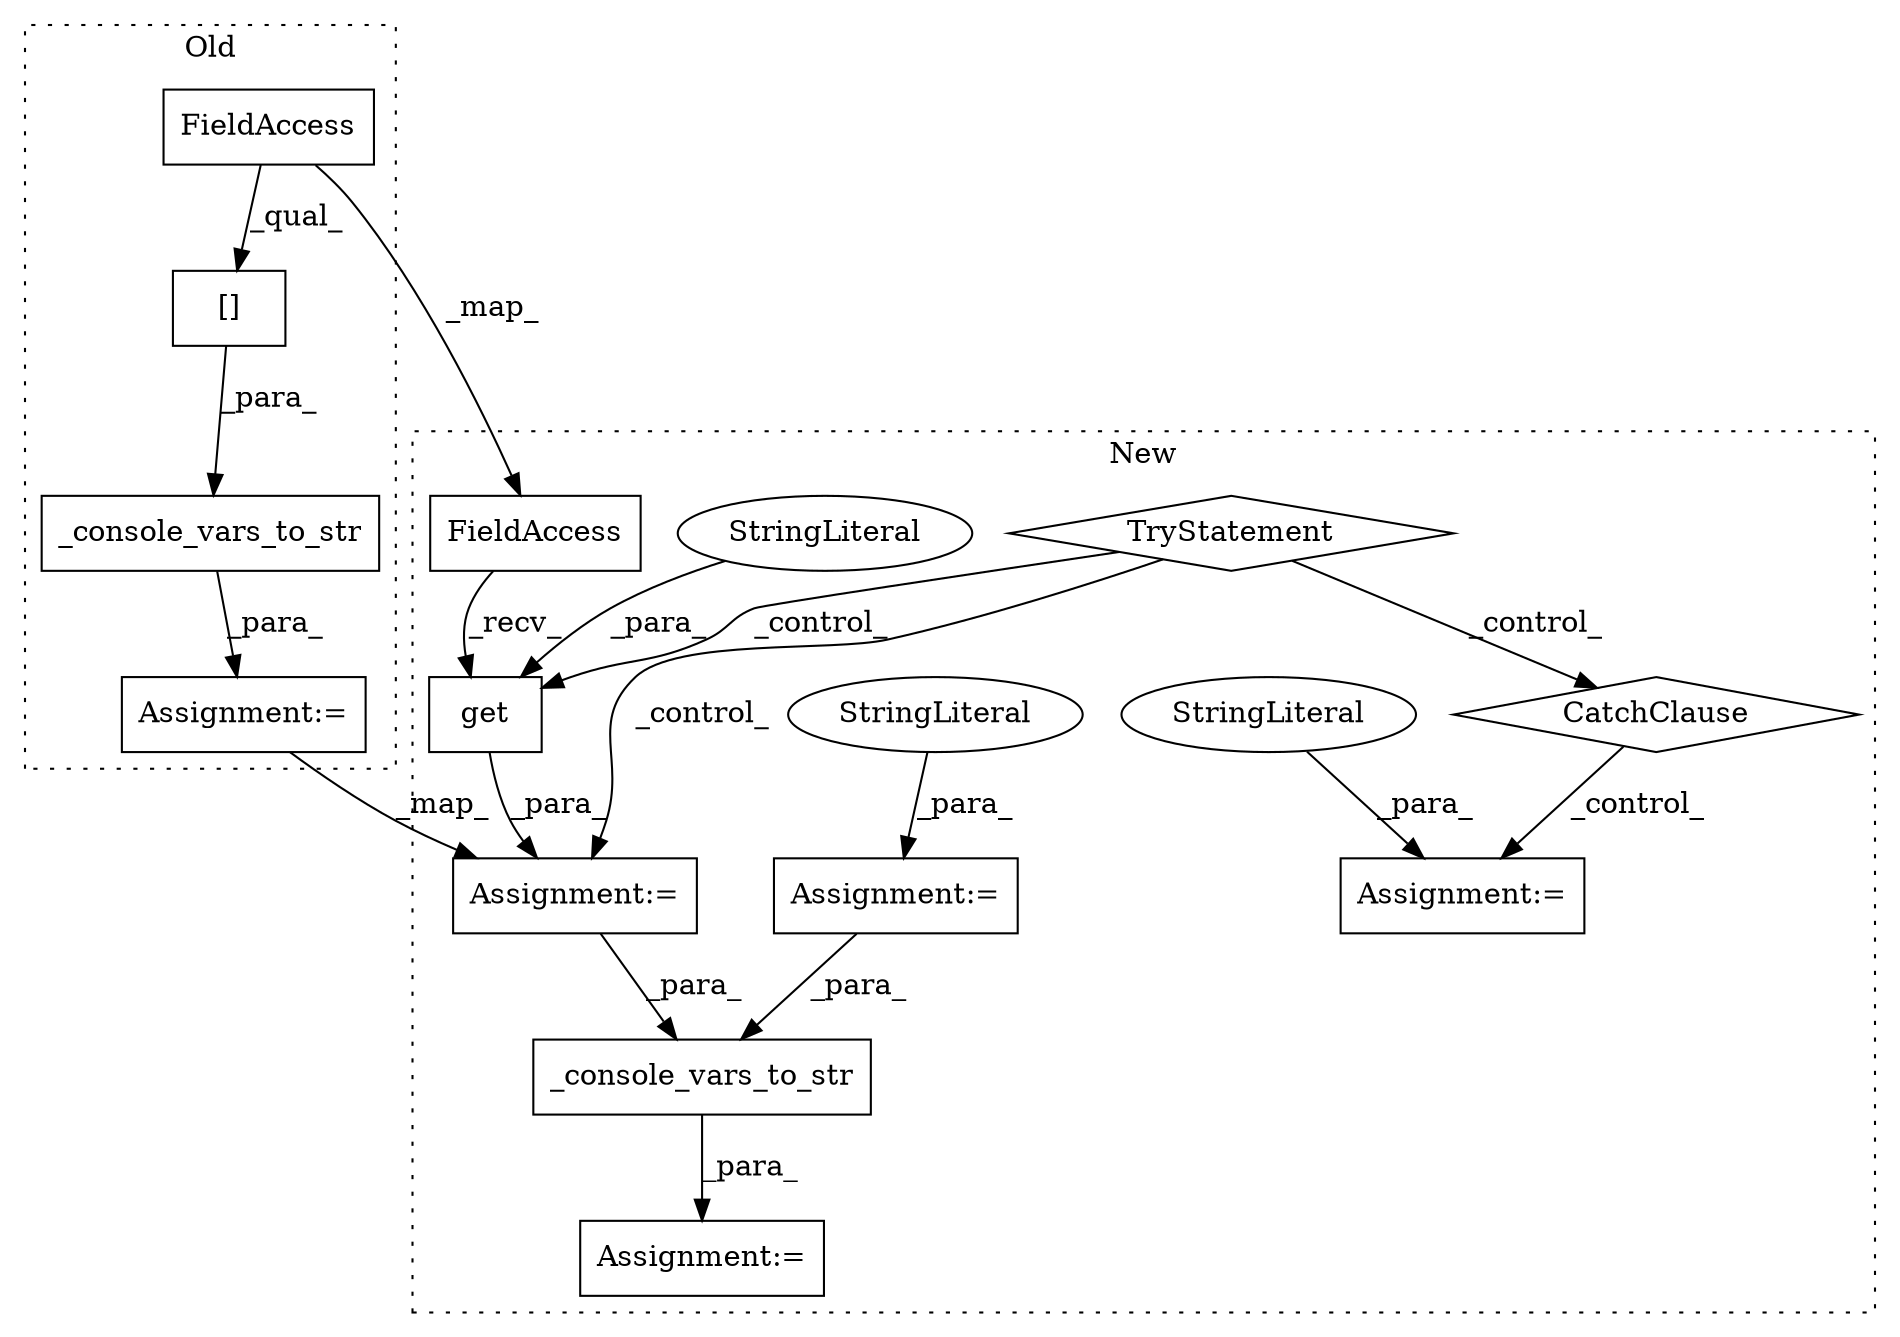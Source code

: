 digraph G {
subgraph cluster0 {
1 [label="_console_vars_to_str" a="32" s="2972,3026" l="21,1" shape="box"];
3 [label="[]" a="2" s="2993,3025" l="25,1" shape="box"];
14 [label="FieldAccess" a="22" s="2993" l="24" shape="box"];
16 [label="Assignment:=" a="7" s="2971" l="1" shape="box"];
label = "Old";
style="dotted";
}
subgraph cluster1 {
2 [label="_console_vars_to_str" a="32" s="3557,3593" l="21,1" shape="box"];
4 [label="get" a="32" s="3361,3375" l="4,1" shape="box"];
5 [label="TryStatement" a="54" s="3308" l="4" shape="diamond"];
6 [label="CatchClause" a="12" s="3385,3422" l="11,2" shape="diamond"];
7 [label="Assignment:=" a="7" s="3447" l="1" shape="box"];
8 [label="StringLiteral" a="45" s="3448" l="86" shape="ellipse"];
9 [label="StringLiteral" a="45" s="3373" l="2" shape="ellipse"];
10 [label="Assignment:=" a="7" s="3299" l="1" shape="box"];
11 [label="Assignment:=" a="7" s="3556" l="1" shape="box"];
12 [label="StringLiteral" a="45" s="3300" l="2" shape="ellipse"];
13 [label="FieldAccess" a="22" s="3336" l="24" shape="box"];
15 [label="Assignment:=" a="7" s="3335" l="1" shape="box"];
label = "New";
style="dotted";
}
1 -> 16 [label="_para_"];
2 -> 11 [label="_para_"];
3 -> 1 [label="_para_"];
4 -> 15 [label="_para_"];
5 -> 6 [label="_control_"];
5 -> 4 [label="_control_"];
5 -> 15 [label="_control_"];
6 -> 7 [label="_control_"];
8 -> 7 [label="_para_"];
9 -> 4 [label="_para_"];
10 -> 2 [label="_para_"];
12 -> 10 [label="_para_"];
13 -> 4 [label="_recv_"];
14 -> 13 [label="_map_"];
14 -> 3 [label="_qual_"];
15 -> 2 [label="_para_"];
16 -> 15 [label="_map_"];
}